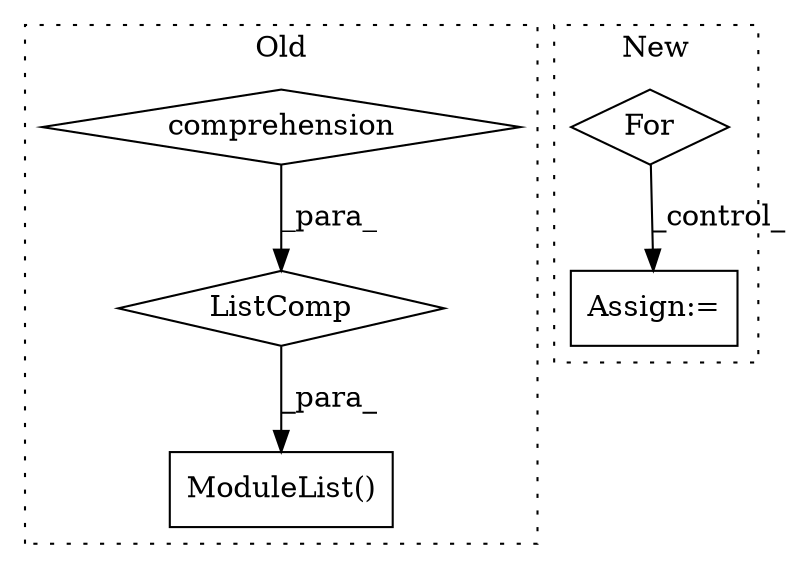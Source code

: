 digraph G {
subgraph cluster0 {
1 [label="ModuleList()" a="75" s="12859,13753" l="27,10" shape="box"];
3 [label="comprehension" a="45" s="13552" l="3" shape="diamond"];
4 [label="ListComp" a="106" s="12886" l="867" shape="diamond"];
label = "Old";
style="dotted";
}
subgraph cluster1 {
2 [label="For" a="107" s="12947,13102" l="4,255" shape="diamond"];
5 [label="Assign:=" a="68" s="13748" l="3" shape="box"];
label = "New";
style="dotted";
}
2 -> 5 [label="_control_"];
3 -> 4 [label="_para_"];
4 -> 1 [label="_para_"];
}
